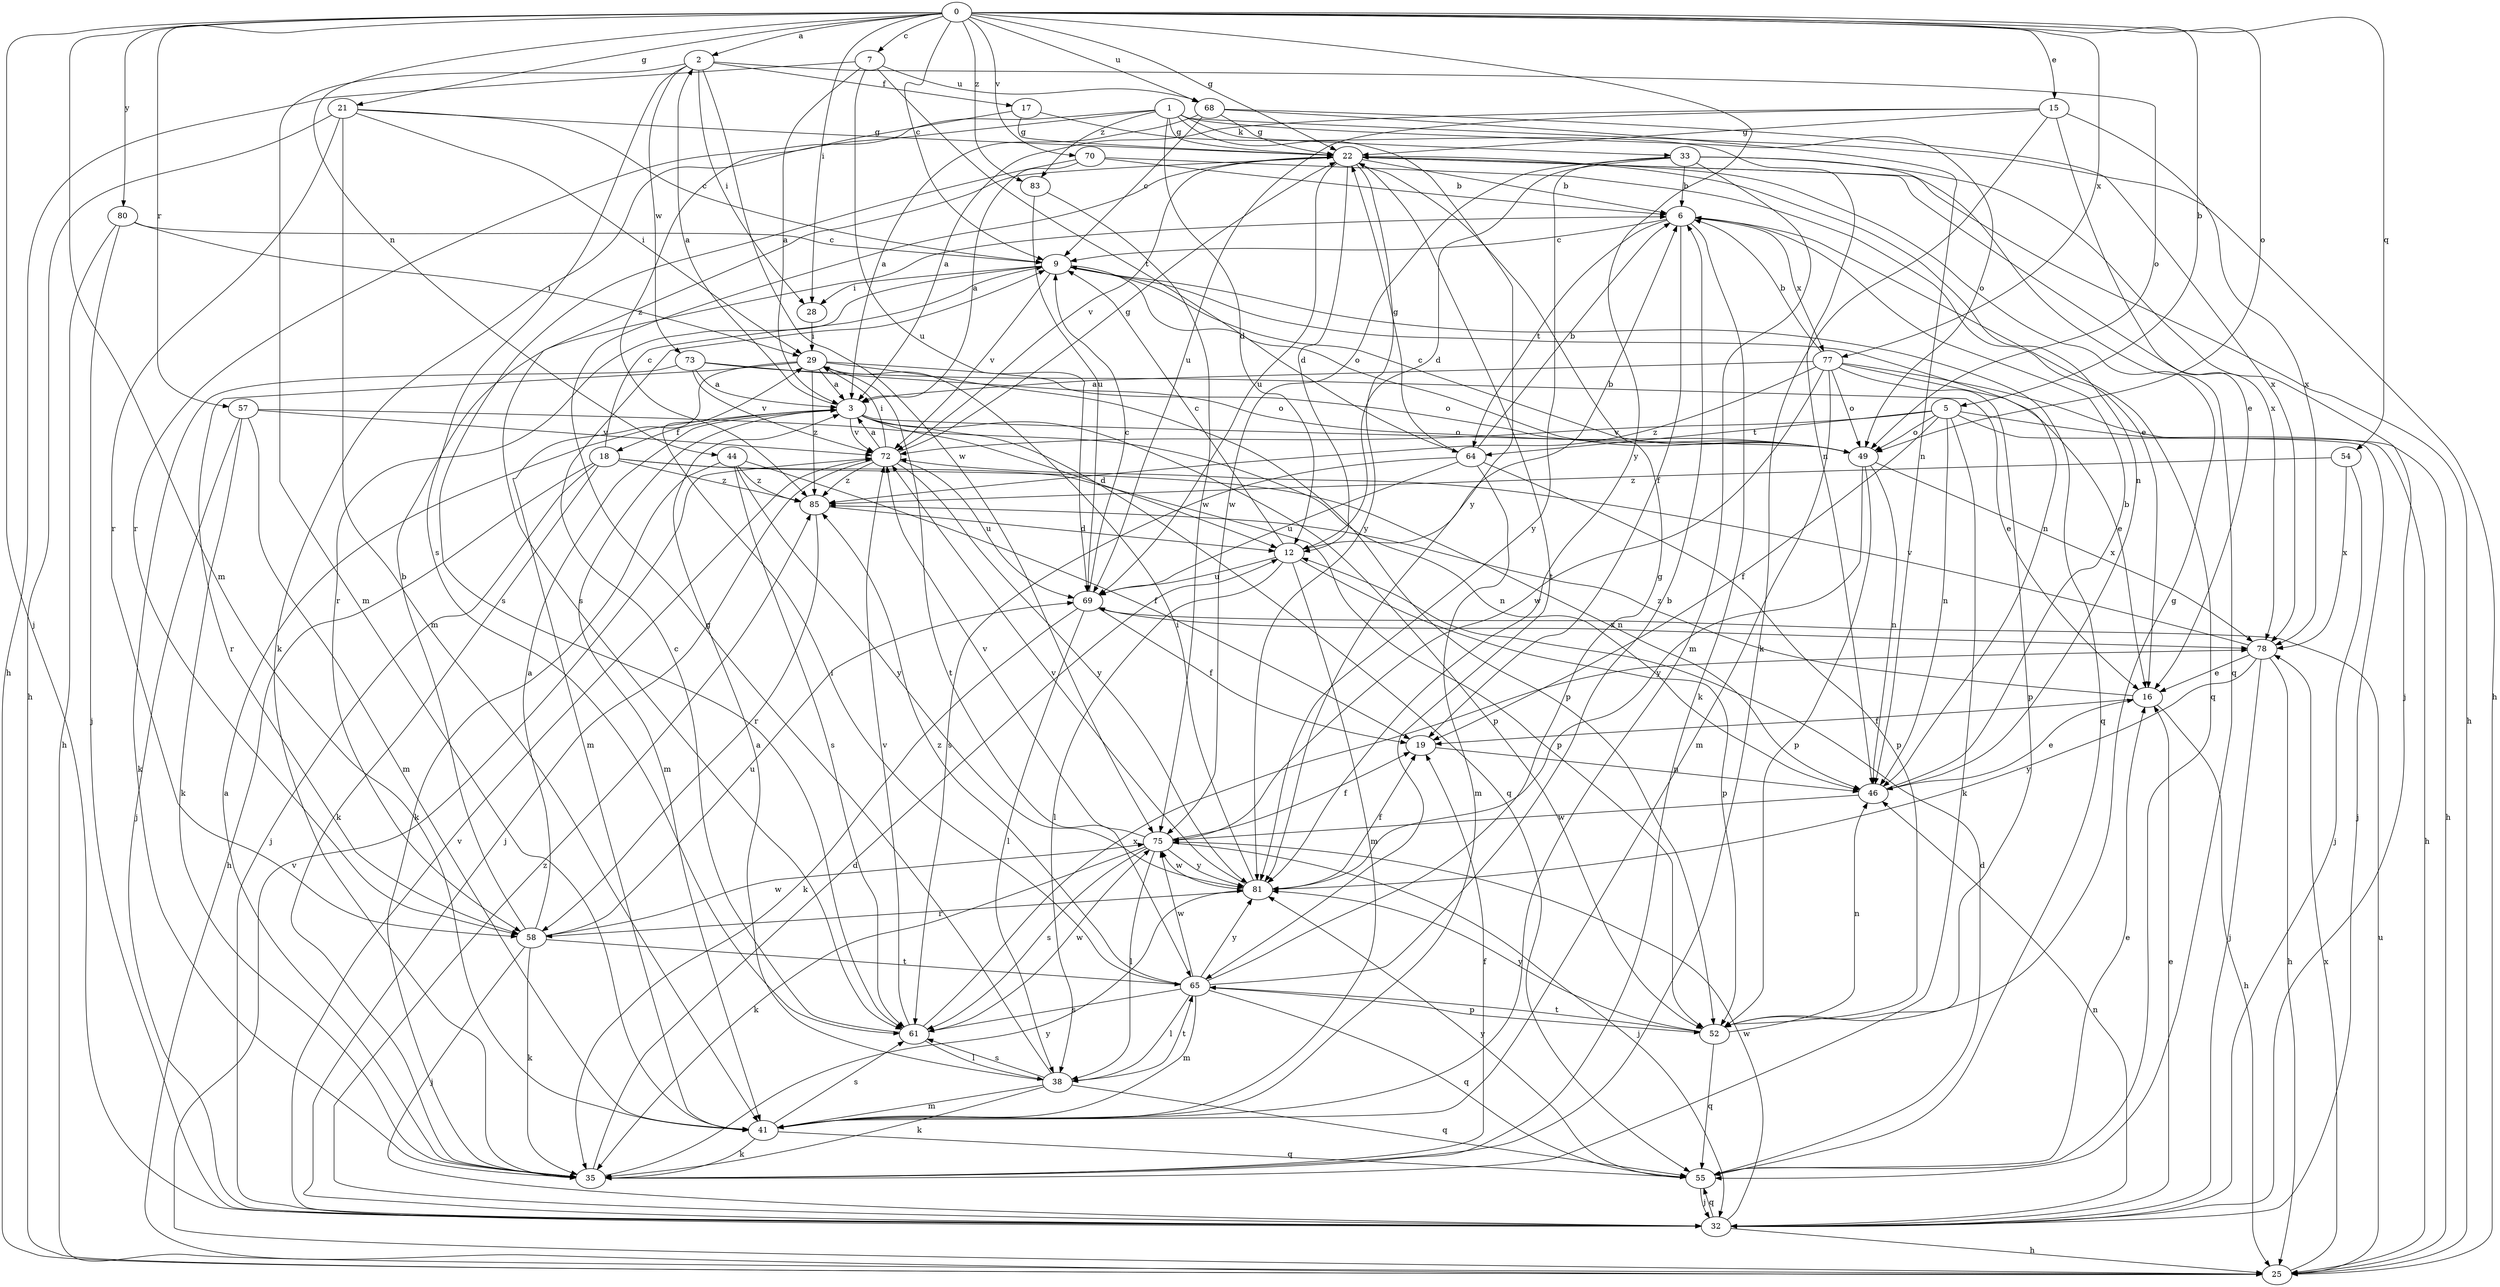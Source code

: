 strict digraph  {
0;
1;
2;
3;
5;
6;
7;
9;
12;
15;
16;
17;
18;
19;
21;
22;
25;
28;
29;
32;
33;
35;
38;
41;
44;
46;
49;
52;
54;
55;
57;
58;
61;
64;
65;
68;
69;
70;
72;
73;
75;
77;
78;
80;
81;
83;
85;
0 -> 2  [label=a];
0 -> 5  [label=b];
0 -> 7  [label=c];
0 -> 9  [label=c];
0 -> 15  [label=e];
0 -> 21  [label=g];
0 -> 22  [label=g];
0 -> 28  [label=i];
0 -> 32  [label=j];
0 -> 41  [label=m];
0 -> 44  [label=n];
0 -> 49  [label=o];
0 -> 54  [label=q];
0 -> 57  [label=r];
0 -> 68  [label=u];
0 -> 70  [label=v];
0 -> 77  [label=x];
0 -> 80  [label=y];
0 -> 81  [label=y];
0 -> 83  [label=z];
1 -> 12  [label=d];
1 -> 22  [label=g];
1 -> 25  [label=h];
1 -> 33  [label=k];
1 -> 35  [label=k];
1 -> 49  [label=o];
1 -> 58  [label=r];
1 -> 81  [label=y];
1 -> 83  [label=z];
2 -> 17  [label=f];
2 -> 28  [label=i];
2 -> 41  [label=m];
2 -> 49  [label=o];
2 -> 61  [label=s];
2 -> 73  [label=w];
2 -> 75  [label=w];
3 -> 2  [label=a];
3 -> 12  [label=d];
3 -> 18  [label=f];
3 -> 41  [label=m];
3 -> 49  [label=o];
3 -> 52  [label=p];
3 -> 55  [label=q];
3 -> 72  [label=v];
5 -> 19  [label=f];
5 -> 25  [label=h];
5 -> 32  [label=j];
5 -> 35  [label=k];
5 -> 46  [label=n];
5 -> 49  [label=o];
5 -> 64  [label=t];
5 -> 72  [label=v];
6 -> 9  [label=c];
6 -> 19  [label=f];
6 -> 35  [label=k];
6 -> 55  [label=q];
6 -> 64  [label=t];
6 -> 77  [label=x];
7 -> 3  [label=a];
7 -> 25  [label=h];
7 -> 64  [label=t];
7 -> 68  [label=u];
7 -> 69  [label=u];
9 -> 28  [label=i];
9 -> 46  [label=n];
9 -> 49  [label=o];
9 -> 55  [label=q];
9 -> 58  [label=r];
9 -> 72  [label=v];
12 -> 6  [label=b];
12 -> 9  [label=c];
12 -> 38  [label=l];
12 -> 41  [label=m];
12 -> 52  [label=p];
12 -> 69  [label=u];
15 -> 3  [label=a];
15 -> 16  [label=e];
15 -> 22  [label=g];
15 -> 35  [label=k];
15 -> 69  [label=u];
15 -> 78  [label=x];
16 -> 19  [label=f];
16 -> 25  [label=h];
16 -> 85  [label=z];
17 -> 22  [label=g];
17 -> 46  [label=n];
17 -> 85  [label=z];
18 -> 9  [label=c];
18 -> 25  [label=h];
18 -> 32  [label=j];
18 -> 35  [label=k];
18 -> 46  [label=n];
18 -> 52  [label=p];
18 -> 85  [label=z];
19 -> 46  [label=n];
21 -> 9  [label=c];
21 -> 22  [label=g];
21 -> 25  [label=h];
21 -> 29  [label=i];
21 -> 41  [label=m];
21 -> 58  [label=r];
22 -> 6  [label=b];
22 -> 12  [label=d];
22 -> 25  [label=h];
22 -> 46  [label=n];
22 -> 61  [label=s];
22 -> 65  [label=t];
22 -> 69  [label=u];
22 -> 72  [label=v];
22 -> 78  [label=x];
22 -> 81  [label=y];
25 -> 69  [label=u];
25 -> 72  [label=v];
25 -> 78  [label=x];
28 -> 29  [label=i];
29 -> 3  [label=a];
29 -> 41  [label=m];
29 -> 49  [label=o];
29 -> 52  [label=p];
29 -> 58  [label=r];
29 -> 65  [label=t];
29 -> 85  [label=z];
32 -> 16  [label=e];
32 -> 25  [label=h];
32 -> 46  [label=n];
32 -> 55  [label=q];
32 -> 72  [label=v];
32 -> 75  [label=w];
32 -> 85  [label=z];
33 -> 6  [label=b];
33 -> 12  [label=d];
33 -> 32  [label=j];
33 -> 41  [label=m];
33 -> 55  [label=q];
33 -> 75  [label=w];
33 -> 81  [label=y];
35 -> 3  [label=a];
35 -> 12  [label=d];
35 -> 19  [label=f];
35 -> 81  [label=y];
38 -> 3  [label=a];
38 -> 22  [label=g];
38 -> 35  [label=k];
38 -> 41  [label=m];
38 -> 55  [label=q];
38 -> 61  [label=s];
38 -> 65  [label=t];
41 -> 35  [label=k];
41 -> 55  [label=q];
41 -> 61  [label=s];
44 -> 19  [label=f];
44 -> 35  [label=k];
44 -> 61  [label=s];
44 -> 81  [label=y];
44 -> 85  [label=z];
46 -> 6  [label=b];
46 -> 16  [label=e];
46 -> 75  [label=w];
49 -> 9  [label=c];
49 -> 46  [label=n];
49 -> 52  [label=p];
49 -> 78  [label=x];
49 -> 81  [label=y];
52 -> 22  [label=g];
52 -> 46  [label=n];
52 -> 55  [label=q];
52 -> 65  [label=t];
52 -> 81  [label=y];
54 -> 32  [label=j];
54 -> 78  [label=x];
54 -> 85  [label=z];
55 -> 12  [label=d];
55 -> 16  [label=e];
55 -> 32  [label=j];
55 -> 81  [label=y];
57 -> 32  [label=j];
57 -> 35  [label=k];
57 -> 41  [label=m];
57 -> 46  [label=n];
57 -> 72  [label=v];
58 -> 3  [label=a];
58 -> 6  [label=b];
58 -> 32  [label=j];
58 -> 35  [label=k];
58 -> 65  [label=t];
58 -> 69  [label=u];
58 -> 75  [label=w];
61 -> 9  [label=c];
61 -> 38  [label=l];
61 -> 72  [label=v];
61 -> 75  [label=w];
61 -> 78  [label=x];
64 -> 6  [label=b];
64 -> 22  [label=g];
64 -> 41  [label=m];
64 -> 52  [label=p];
64 -> 61  [label=s];
64 -> 69  [label=u];
65 -> 6  [label=b];
65 -> 22  [label=g];
65 -> 29  [label=i];
65 -> 38  [label=l];
65 -> 41  [label=m];
65 -> 52  [label=p];
65 -> 55  [label=q];
65 -> 61  [label=s];
65 -> 75  [label=w];
65 -> 81  [label=y];
65 -> 85  [label=z];
68 -> 3  [label=a];
68 -> 9  [label=c];
68 -> 22  [label=g];
68 -> 46  [label=n];
68 -> 78  [label=x];
69 -> 9  [label=c];
69 -> 19  [label=f];
69 -> 35  [label=k];
69 -> 38  [label=l];
69 -> 78  [label=x];
70 -> 3  [label=a];
70 -> 6  [label=b];
70 -> 16  [label=e];
70 -> 61  [label=s];
72 -> 3  [label=a];
72 -> 22  [label=g];
72 -> 29  [label=i];
72 -> 32  [label=j];
72 -> 69  [label=u];
72 -> 81  [label=y];
72 -> 85  [label=z];
73 -> 3  [label=a];
73 -> 16  [label=e];
73 -> 35  [label=k];
73 -> 49  [label=o];
73 -> 72  [label=v];
75 -> 19  [label=f];
75 -> 32  [label=j];
75 -> 35  [label=k];
75 -> 38  [label=l];
75 -> 61  [label=s];
75 -> 72  [label=v];
75 -> 81  [label=y];
77 -> 3  [label=a];
77 -> 6  [label=b];
77 -> 16  [label=e];
77 -> 25  [label=h];
77 -> 41  [label=m];
77 -> 49  [label=o];
77 -> 52  [label=p];
77 -> 75  [label=w];
77 -> 85  [label=z];
78 -> 16  [label=e];
78 -> 25  [label=h];
78 -> 32  [label=j];
78 -> 72  [label=v];
78 -> 81  [label=y];
80 -> 9  [label=c];
80 -> 25  [label=h];
80 -> 29  [label=i];
80 -> 32  [label=j];
81 -> 19  [label=f];
81 -> 29  [label=i];
81 -> 58  [label=r];
81 -> 72  [label=v];
81 -> 75  [label=w];
83 -> 69  [label=u];
83 -> 75  [label=w];
85 -> 12  [label=d];
85 -> 58  [label=r];
}
